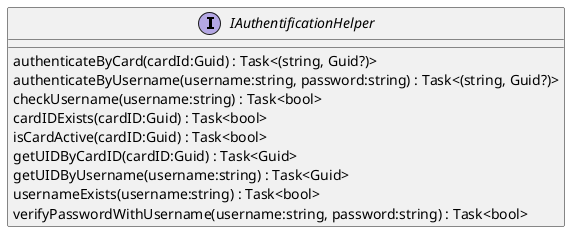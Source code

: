 @startuml
interface IAuthentificationHelper {
    authenticateByCard(cardId:Guid) : Task<(string, Guid?)>
    authenticateByUsername(username:string, password:string) : Task<(string, Guid?)>
    checkUsername(username:string) : Task<bool>
    cardIDExists(cardID:Guid) : Task<bool>
    isCardActive(cardID:Guid) : Task<bool>
    getUIDByCardID(cardID:Guid) : Task<Guid>
    getUIDByUsername(username:string) : Task<Guid>
    usernameExists(username:string) : Task<bool>
    verifyPasswordWithUsername(username:string, password:string) : Task<bool>
}
@enduml
